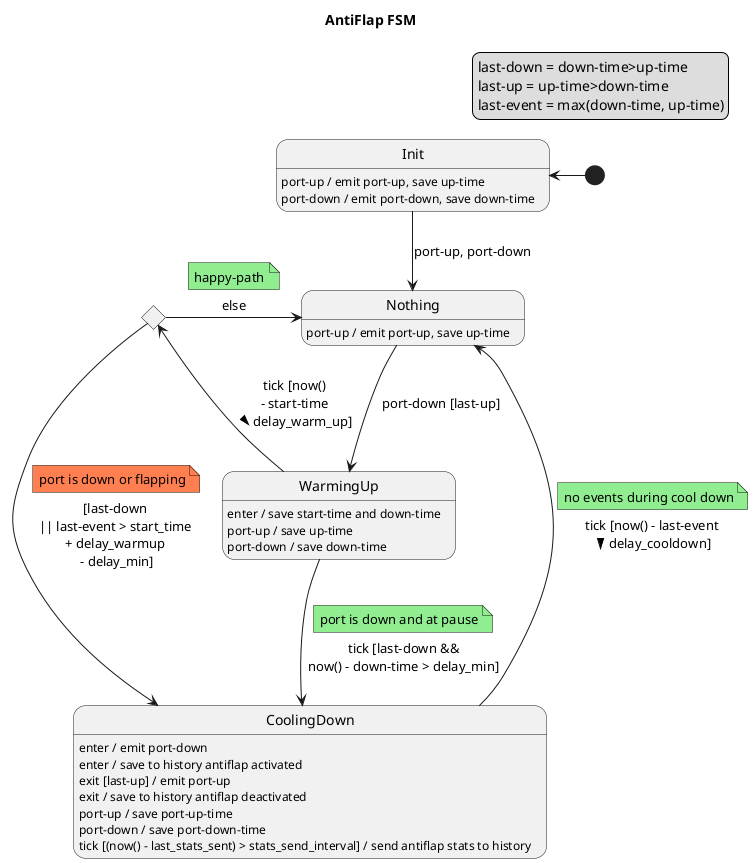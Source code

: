 * Timeouts
- delay_warmup
- delay_min
- delay_cooldown

* Vars
- start-time
- down-time
- up-time

@startuml
title AntiFlap FSM
legend top right
    last-down = down-time>up-time
    last-up = up-time>down-time
    last-event = max(down-time, up-time)
endlegend

[*] -l-> Init

Init --> Nothing : port-up, port-down
Init: port-up / emit port-up, save up-time
Init: port-down / emit port-down, save down-time

state WarmingUpEnded <<choice>>

Nothing: port-up / emit port-up, save up-time
Nothing -d-> WarmingUp : port-down [last-up]

WarmingUp: enter / save start-time and down-time
WarmingUp: port-up / save up-time
WarmingUp: port-down / save down-time
WarmingUp -d-> CoolingDown : tick [last-down &&\nnow() - down-time > delay_min]
note top on link #lightgreen: port is down and at pause
WarmingUp -l-> WarmingUpEnded : tick [now() \n- start-time \n> delay_warm_up]

WarmingUpEnded -> CoolingDown : [last-down \n|| last-event > start_time \n+ delay_warmup \n- delay_min]
note top on link #coral: port is down or flapping
WarmingUpEnded -> Nothing : else
note top on link #lightgreen: happy-path

CoolingDown: enter / emit port-down
CoolingDown: enter / save to history antiflap activated
CoolingDown: exit [last-up] / emit port-up
CoolingDown: exit / save to history antiflap deactivated
CoolingDown: port-up / save port-up-time
CoolingDown: port-down / save port-down-time
CoolingDown: tick [(now() - last_stats_sent) > stats_send_interval] / send antiflap stats to history
CoolingDown -u-> Nothing : tick [now() - last-event \n> delay_cooldown]
note top on link #lightgreen: no events during cool down
@enduml
